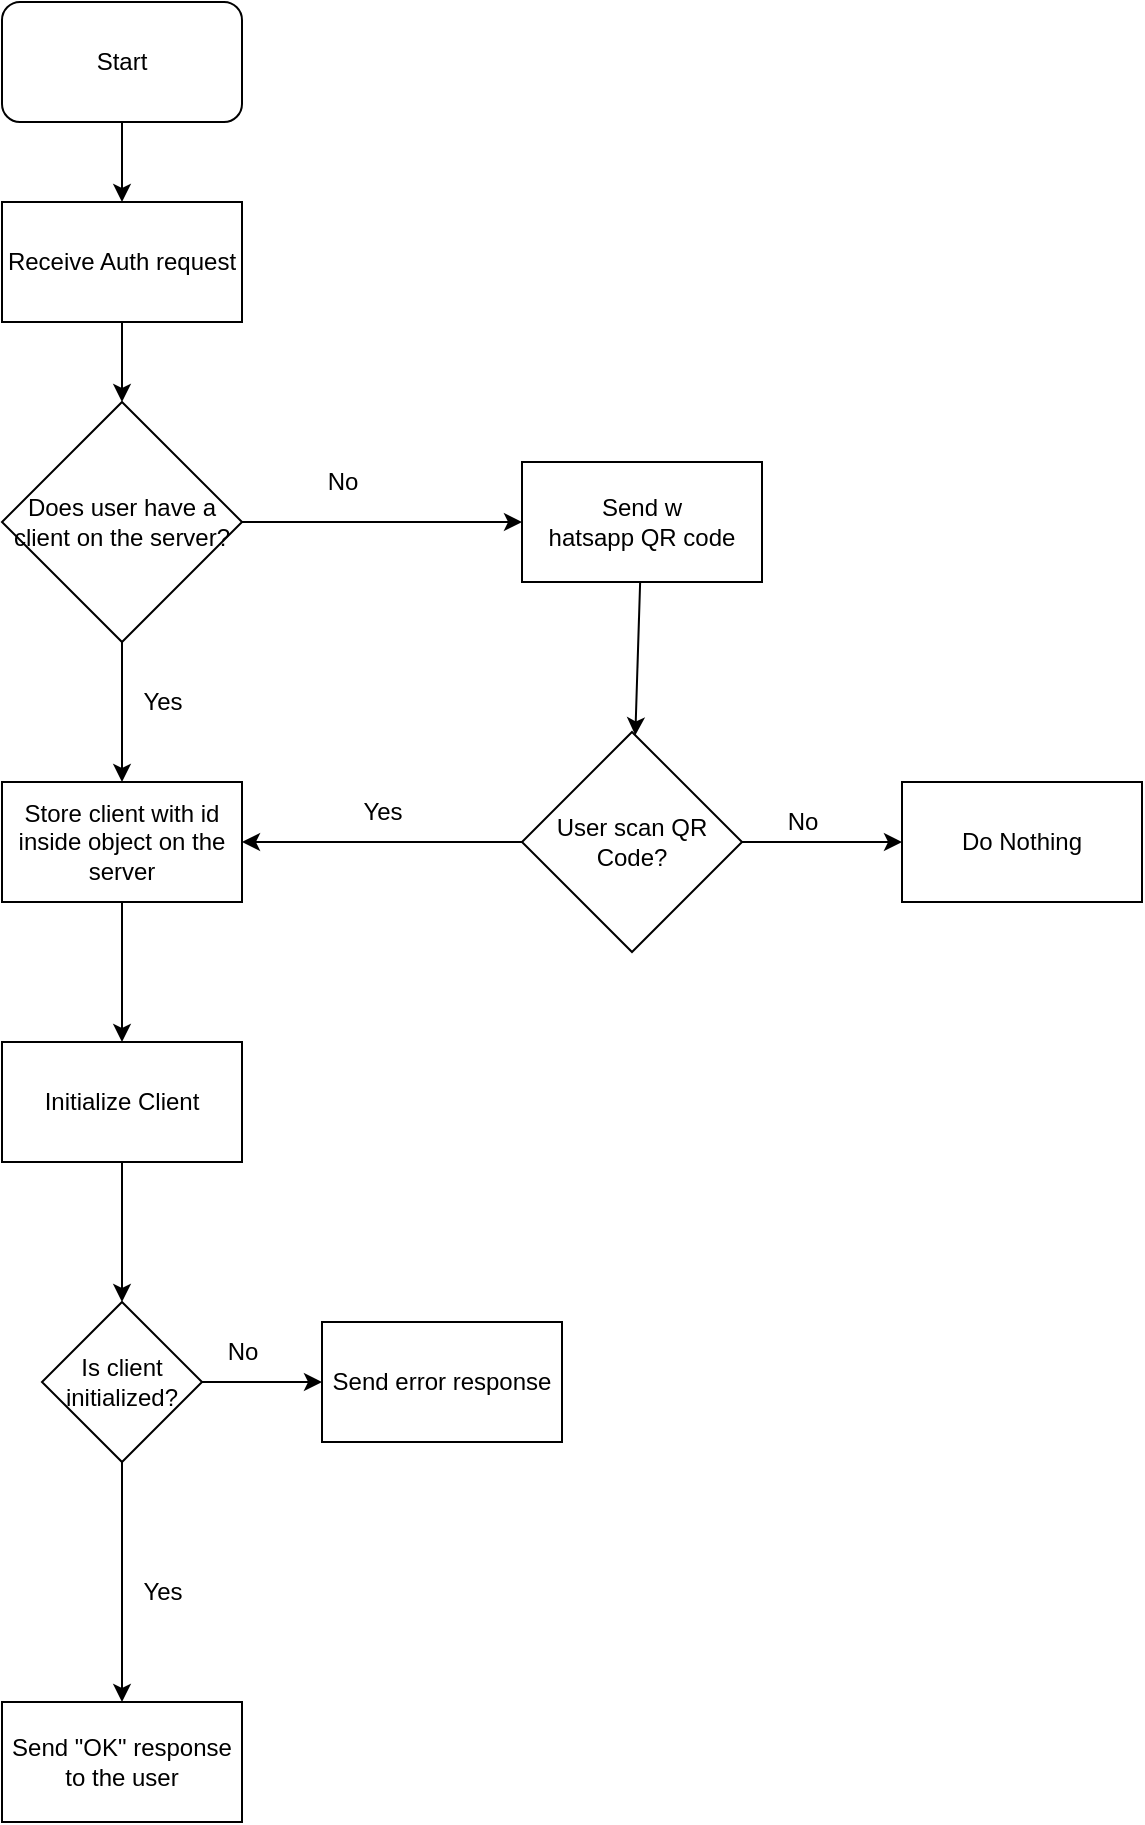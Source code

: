 <mxfile>
    <diagram id="jTFRK-bFNJTvvd0git7X" name="Page-1">
        <mxGraphModel dx="448" dy="307" grid="1" gridSize="10" guides="1" tooltips="1" connect="1" arrows="1" fold="1" page="1" pageScale="1" pageWidth="850" pageHeight="1100" math="0" shadow="0">
            <root>
                <mxCell id="0"/>
                <mxCell id="1" parent="0"/>
                <mxCell id="6" style="edgeStyle=none;html=1;entryX=0.5;entryY=0;entryDx=0;entryDy=0;" parent="1" source="2" target="5" edge="1">
                    <mxGeometry relative="1" as="geometry"/>
                </mxCell>
                <mxCell id="2" value="Start" style="rounded=1;whiteSpace=wrap;html=1;" parent="1" vertex="1">
                    <mxGeometry x="150" y="10" width="120" height="60" as="geometry"/>
                </mxCell>
                <mxCell id="8" style="edgeStyle=none;html=1;entryX=0.5;entryY=0;entryDx=0;entryDy=0;" parent="1" source="5" target="7" edge="1">
                    <mxGeometry relative="1" as="geometry"/>
                </mxCell>
                <mxCell id="5" value="Receive Auth request" style="rounded=0;whiteSpace=wrap;html=1;" parent="1" vertex="1">
                    <mxGeometry x="150" y="110" width="120" height="60" as="geometry"/>
                </mxCell>
                <mxCell id="13" style="edgeStyle=none;html=1;" parent="1" source="7" target="12" edge="1">
                    <mxGeometry relative="1" as="geometry"/>
                </mxCell>
                <mxCell id="36" style="edgeStyle=none;html=1;" parent="1" source="7" target="35" edge="1">
                    <mxGeometry relative="1" as="geometry"/>
                </mxCell>
                <mxCell id="7" value="Does user have a client on the server?" style="rhombus;whiteSpace=wrap;html=1;" parent="1" vertex="1">
                    <mxGeometry x="150" y="210" width="120" height="120" as="geometry"/>
                </mxCell>
                <mxCell id="20" value="" style="edgeStyle=none;html=1;" parent="1" source="9" target="19" edge="1">
                    <mxGeometry relative="1" as="geometry"/>
                </mxCell>
                <mxCell id="9" value="Initialize Client" style="rounded=0;whiteSpace=wrap;html=1;" parent="1" vertex="1">
                    <mxGeometry x="150" y="530" width="120" height="60" as="geometry"/>
                </mxCell>
                <mxCell id="11" value="Yes" style="text;html=1;align=center;verticalAlign=middle;resizable=0;points=[];autosize=1;strokeColor=none;fillColor=none;" parent="1" vertex="1">
                    <mxGeometry x="210" y="345" width="40" height="30" as="geometry"/>
                </mxCell>
                <mxCell id="28" style="edgeStyle=none;html=1;" parent="1" source="12" target="27" edge="1">
                    <mxGeometry relative="1" as="geometry"/>
                </mxCell>
                <mxCell id="12" value="Send w&lt;br&gt;hatsapp QR code" style="whiteSpace=wrap;html=1;" parent="1" vertex="1">
                    <mxGeometry x="410" y="240" width="120" height="60" as="geometry"/>
                </mxCell>
                <mxCell id="14" value="Send &quot;OK&quot; response to the user" style="whiteSpace=wrap;html=1;rounded=0;" parent="1" vertex="1">
                    <mxGeometry x="150" y="860" width="120" height="60" as="geometry"/>
                </mxCell>
                <mxCell id="21" style="edgeStyle=none;html=1;" parent="1" source="19" target="14" edge="1">
                    <mxGeometry relative="1" as="geometry"/>
                </mxCell>
                <mxCell id="25" value="" style="edgeStyle=none;html=1;" parent="1" source="19" target="24" edge="1">
                    <mxGeometry relative="1" as="geometry"/>
                </mxCell>
                <mxCell id="19" value="Is client initialized?" style="rhombus;whiteSpace=wrap;html=1;rounded=0;" parent="1" vertex="1">
                    <mxGeometry x="170" y="660" width="80" height="80" as="geometry"/>
                </mxCell>
                <mxCell id="23" value="Yes" style="text;html=1;align=center;verticalAlign=middle;resizable=0;points=[];autosize=1;strokeColor=none;fillColor=none;" parent="1" vertex="1">
                    <mxGeometry x="210" y="790" width="40" height="30" as="geometry"/>
                </mxCell>
                <mxCell id="24" value="Send error response" style="whiteSpace=wrap;html=1;rounded=0;" parent="1" vertex="1">
                    <mxGeometry x="310" y="670" width="120" height="60" as="geometry"/>
                </mxCell>
                <mxCell id="26" value="No" style="text;html=1;align=center;verticalAlign=middle;resizable=0;points=[];autosize=1;strokeColor=none;fillColor=none;" parent="1" vertex="1">
                    <mxGeometry x="250" y="670" width="40" height="30" as="geometry"/>
                </mxCell>
                <mxCell id="33" style="edgeStyle=none;html=1;" parent="1" source="27" target="32" edge="1">
                    <mxGeometry relative="1" as="geometry"/>
                </mxCell>
                <mxCell id="37" style="edgeStyle=none;html=1;entryX=1;entryY=0.5;entryDx=0;entryDy=0;" parent="1" source="27" target="35" edge="1">
                    <mxGeometry relative="1" as="geometry"/>
                </mxCell>
                <mxCell id="27" value="User scan QR Code?" style="rhombus;whiteSpace=wrap;html=1;" parent="1" vertex="1">
                    <mxGeometry x="410" y="375" width="110" height="110" as="geometry"/>
                </mxCell>
                <mxCell id="30" value="No" style="text;html=1;align=center;verticalAlign=middle;resizable=0;points=[];autosize=1;strokeColor=none;fillColor=none;" parent="1" vertex="1">
                    <mxGeometry x="300" y="235" width="40" height="30" as="geometry"/>
                </mxCell>
                <mxCell id="31" value="Yes" style="text;html=1;align=center;verticalAlign=middle;resizable=0;points=[];autosize=1;strokeColor=none;fillColor=none;" parent="1" vertex="1">
                    <mxGeometry x="320" y="400" width="40" height="30" as="geometry"/>
                </mxCell>
                <mxCell id="32" value="Do Nothing" style="whiteSpace=wrap;html=1;" parent="1" vertex="1">
                    <mxGeometry x="600" y="400" width="120" height="60" as="geometry"/>
                </mxCell>
                <mxCell id="34" value="No" style="text;html=1;align=center;verticalAlign=middle;resizable=0;points=[];autosize=1;strokeColor=none;fillColor=none;" parent="1" vertex="1">
                    <mxGeometry x="530" y="405" width="40" height="30" as="geometry"/>
                </mxCell>
                <mxCell id="39" style="edgeStyle=none;html=1;" parent="1" source="35" target="9" edge="1">
                    <mxGeometry relative="1" as="geometry"/>
                </mxCell>
                <mxCell id="35" value="Store client with id inside object on the server" style="whiteSpace=wrap;html=1;" parent="1" vertex="1">
                    <mxGeometry x="150" y="400" width="120" height="60" as="geometry"/>
                </mxCell>
            </root>
        </mxGraphModel>
    </diagram>
</mxfile>
